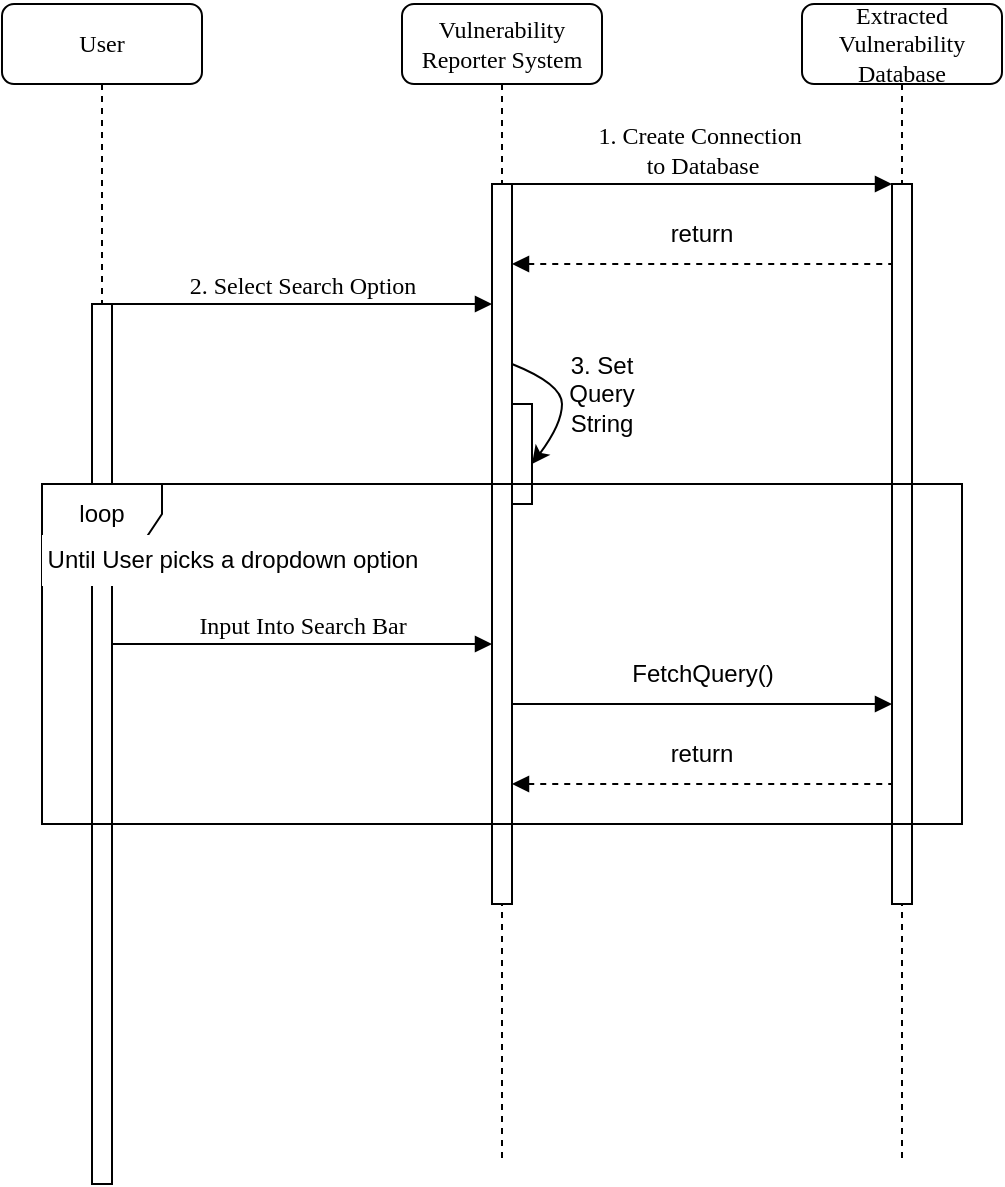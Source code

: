 <mxfile version="26.0.16">
  <diagram name="Page-1" id="13e1069c-82ec-6db2-03f1-153e76fe0fe0">
    <mxGraphModel dx="960" dy="519" grid="1" gridSize="10" guides="1" tooltips="1" connect="1" arrows="1" fold="1" page="1" pageScale="1" pageWidth="1100" pageHeight="850" background="none" math="0" shadow="0">
      <root>
        <mxCell id="0" />
        <mxCell id="1" parent="0" />
        <mxCell id="7baba1c4bc27f4b0-2" value="Vulnerability&lt;div&gt;Reporter System&lt;/div&gt;" style="shape=umlLifeline;perimeter=lifelinePerimeter;whiteSpace=wrap;html=1;container=1;collapsible=0;recursiveResize=0;outlineConnect=0;rounded=1;shadow=0;comic=0;labelBackgroundColor=none;strokeWidth=1;fontFamily=Verdana;fontSize=12;align=center;" parent="1" vertex="1">
          <mxGeometry x="240" y="80" width="100" height="580" as="geometry" />
        </mxCell>
        <mxCell id="7baba1c4bc27f4b0-10" value="" style="html=1;points=[];perimeter=orthogonalPerimeter;rounded=0;shadow=0;comic=0;labelBackgroundColor=none;strokeWidth=1;fontFamily=Verdana;fontSize=12;align=center;" parent="7baba1c4bc27f4b0-2" vertex="1">
          <mxGeometry x="45" y="90" width="10" height="360" as="geometry" />
        </mxCell>
        <mxCell id="Q1Zf_UAmxEGW7UBCuXNI-1" value="" style="html=1;points=[];perimeter=orthogonalPerimeter;rounded=0;shadow=0;comic=0;labelBackgroundColor=none;strokeWidth=1;fontFamily=Verdana;fontSize=12;align=center;" vertex="1" parent="7baba1c4bc27f4b0-2">
          <mxGeometry x="55" y="200" width="10" height="50" as="geometry" />
        </mxCell>
        <mxCell id="Q1Zf_UAmxEGW7UBCuXNI-2" value="" style="curved=1;endArrow=classic;html=1;rounded=0;" edge="1" parent="7baba1c4bc27f4b0-2">
          <mxGeometry width="50" height="50" relative="1" as="geometry">
            <mxPoint x="55" y="180" as="sourcePoint" />
            <mxPoint x="65" y="230" as="targetPoint" />
            <Array as="points">
              <mxPoint x="80" y="190" />
              <mxPoint x="80" y="210" />
            </Array>
          </mxGeometry>
        </mxCell>
        <mxCell id="Q1Zf_UAmxEGW7UBCuXNI-8" value="1. Create Connection&amp;nbsp;&lt;div&gt;to Database&lt;/div&gt;" style="html=1;verticalAlign=bottom;endArrow=block;entryX=0;entryY=0;labelBackgroundColor=none;fontFamily=Verdana;fontSize=12;edgeStyle=elbowEdgeStyle;elbow=vertical;" edge="1" parent="7baba1c4bc27f4b0-2">
          <mxGeometry relative="1" as="geometry">
            <mxPoint x="55" y="90" as="sourcePoint" />
            <mxPoint x="245" y="90.03" as="targetPoint" />
          </mxGeometry>
        </mxCell>
        <mxCell id="Q1Zf_UAmxEGW7UBCuXNI-12" value="" style="html=1;verticalAlign=bottom;endArrow=block;labelBackgroundColor=none;fontFamily=Verdana;fontSize=12;elbow=vertical;" edge="1" parent="7baba1c4bc27f4b0-2">
          <mxGeometry relative="1" as="geometry">
            <mxPoint x="55" y="350" as="sourcePoint" />
            <mxPoint x="245" y="350" as="targetPoint" />
          </mxGeometry>
        </mxCell>
        <mxCell id="7baba1c4bc27f4b0-3" value="&lt;div&gt;Extracted&lt;/div&gt;Vulnerability&lt;div&gt;Database&lt;/div&gt;" style="shape=umlLifeline;perimeter=lifelinePerimeter;whiteSpace=wrap;html=1;container=1;collapsible=0;recursiveResize=0;outlineConnect=0;rounded=1;shadow=0;comic=0;labelBackgroundColor=none;strokeWidth=1;fontFamily=Verdana;fontSize=12;align=center;" parent="1" vertex="1">
          <mxGeometry x="440" y="80" width="100" height="580" as="geometry" />
        </mxCell>
        <mxCell id="7baba1c4bc27f4b0-13" value="" style="html=1;points=[];perimeter=orthogonalPerimeter;rounded=0;shadow=0;comic=0;labelBackgroundColor=none;strokeWidth=1;fontFamily=Verdana;fontSize=12;align=center;" parent="7baba1c4bc27f4b0-3" vertex="1">
          <mxGeometry x="45" y="90" width="10" height="360" as="geometry" />
        </mxCell>
        <mxCell id="7baba1c4bc27f4b0-8" value="User" style="shape=umlLifeline;perimeter=lifelinePerimeter;whiteSpace=wrap;html=1;container=1;collapsible=0;recursiveResize=0;outlineConnect=0;rounded=1;shadow=0;comic=0;labelBackgroundColor=none;strokeWidth=1;fontFamily=Verdana;fontSize=12;align=center;" parent="1" vertex="1">
          <mxGeometry x="40" y="80" width="100" height="580" as="geometry" />
        </mxCell>
        <mxCell id="7baba1c4bc27f4b0-9" value="" style="html=1;points=[];perimeter=orthogonalPerimeter;rounded=0;shadow=0;comic=0;labelBackgroundColor=none;strokeWidth=1;fontFamily=Verdana;fontSize=12;align=center;" parent="7baba1c4bc27f4b0-8" vertex="1">
          <mxGeometry x="45" y="150" width="10" height="440" as="geometry" />
        </mxCell>
        <mxCell id="7baba1c4bc27f4b0-11" value="2. Select Search Option" style="html=1;verticalAlign=bottom;endArrow=block;labelBackgroundColor=none;fontFamily=Verdana;fontSize=12;elbow=vertical;" parent="1" source="7baba1c4bc27f4b0-9" edge="1">
          <mxGeometry relative="1" as="geometry">
            <mxPoint x="220" y="190" as="sourcePoint" />
            <mxPoint x="285" y="230" as="targetPoint" />
          </mxGeometry>
        </mxCell>
        <mxCell id="Q1Zf_UAmxEGW7UBCuXNI-3" value="3. Set Query String" style="text;html=1;align=center;verticalAlign=middle;whiteSpace=wrap;rounded=0;" vertex="1" parent="1">
          <mxGeometry x="310" y="260" width="60" height="30" as="geometry" />
        </mxCell>
        <mxCell id="Q1Zf_UAmxEGW7UBCuXNI-11" value="Input Into Search Bar" style="html=1;verticalAlign=bottom;endArrow=block;labelBackgroundColor=none;fontFamily=Verdana;fontSize=12;elbow=vertical;" edge="1" parent="1">
          <mxGeometry relative="1" as="geometry">
            <mxPoint x="95" y="400" as="sourcePoint" />
            <mxPoint x="285" y="400" as="targetPoint" />
          </mxGeometry>
        </mxCell>
        <mxCell id="Q1Zf_UAmxEGW7UBCuXNI-13" value="FetchQuery()" style="text;html=1;align=center;verticalAlign=middle;resizable=0;points=[];autosize=1;strokeColor=none;fillColor=none;" vertex="1" parent="1">
          <mxGeometry x="345" y="400" width="90" height="30" as="geometry" />
        </mxCell>
        <mxCell id="Q1Zf_UAmxEGW7UBCuXNI-14" value="" style="group" vertex="1" connectable="0" parent="1">
          <mxGeometry x="295" y="180" width="190" height="30" as="geometry" />
        </mxCell>
        <mxCell id="Q1Zf_UAmxEGW7UBCuXNI-9" value="" style="endArrow=none;html=1;rounded=0;startArrow=block;startFill=1;dashed=1;" edge="1" parent="Q1Zf_UAmxEGW7UBCuXNI-14">
          <mxGeometry width="50" height="50" relative="1" as="geometry">
            <mxPoint y="30" as="sourcePoint" />
            <mxPoint x="190" y="30" as="targetPoint" />
          </mxGeometry>
        </mxCell>
        <mxCell id="Q1Zf_UAmxEGW7UBCuXNI-10" value="return" style="text;html=1;align=center;verticalAlign=middle;whiteSpace=wrap;rounded=0;" vertex="1" parent="Q1Zf_UAmxEGW7UBCuXNI-14">
          <mxGeometry x="65" width="60" height="30" as="geometry" />
        </mxCell>
        <mxCell id="Q1Zf_UAmxEGW7UBCuXNI-15" value="" style="group" vertex="1" connectable="0" parent="1">
          <mxGeometry x="295" y="440" width="190" height="30" as="geometry" />
        </mxCell>
        <mxCell id="Q1Zf_UAmxEGW7UBCuXNI-16" value="" style="endArrow=none;html=1;rounded=0;startArrow=block;startFill=1;dashed=1;" edge="1" parent="Q1Zf_UAmxEGW7UBCuXNI-15">
          <mxGeometry width="50" height="50" relative="1" as="geometry">
            <mxPoint y="30" as="sourcePoint" />
            <mxPoint x="190" y="30" as="targetPoint" />
          </mxGeometry>
        </mxCell>
        <mxCell id="Q1Zf_UAmxEGW7UBCuXNI-17" value="return" style="text;html=1;align=center;verticalAlign=middle;whiteSpace=wrap;rounded=0;" vertex="1" parent="Q1Zf_UAmxEGW7UBCuXNI-15">
          <mxGeometry x="65" width="60" height="30" as="geometry" />
        </mxCell>
        <mxCell id="Q1Zf_UAmxEGW7UBCuXNI-20" value="" style="group" vertex="1" connectable="0" parent="1">
          <mxGeometry x="60" y="320" width="460" height="170" as="geometry" />
        </mxCell>
        <mxCell id="Q1Zf_UAmxEGW7UBCuXNI-5" value="loop" style="shape=umlFrame;whiteSpace=wrap;html=1;pointerEvents=0;" vertex="1" parent="Q1Zf_UAmxEGW7UBCuXNI-20">
          <mxGeometry width="460" height="170" as="geometry" />
        </mxCell>
        <mxCell id="Q1Zf_UAmxEGW7UBCuXNI-6" value="Until User picks a dropdown option" style="text;html=1;align=center;verticalAlign=middle;whiteSpace=wrap;rounded=0;fillColor=default;" vertex="1" parent="Q1Zf_UAmxEGW7UBCuXNI-20">
          <mxGeometry y="25.5" width="191.33" height="25.5" as="geometry" />
        </mxCell>
      </root>
    </mxGraphModel>
  </diagram>
</mxfile>
